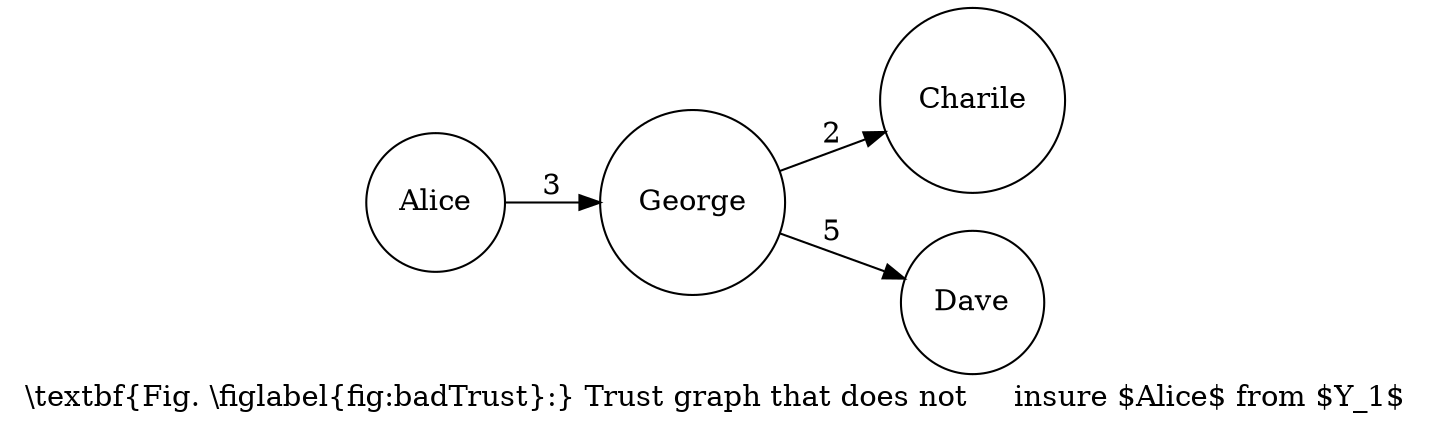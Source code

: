 digraph G {
  graph [
    texmode=raw,
    label="\\textbf{Fig. \\figlabel{fig:badTrust}:} Trust graph that does not \
    insure $Alice$ from $Y_1$"
  ];
  node [shape="circle", texmode=math];
  edge [texmode=math];
  rankdir=LR;

  Alice -> George [label=3];
  George -> Charile [label=2];
  George -> Dave [label=5];
}
